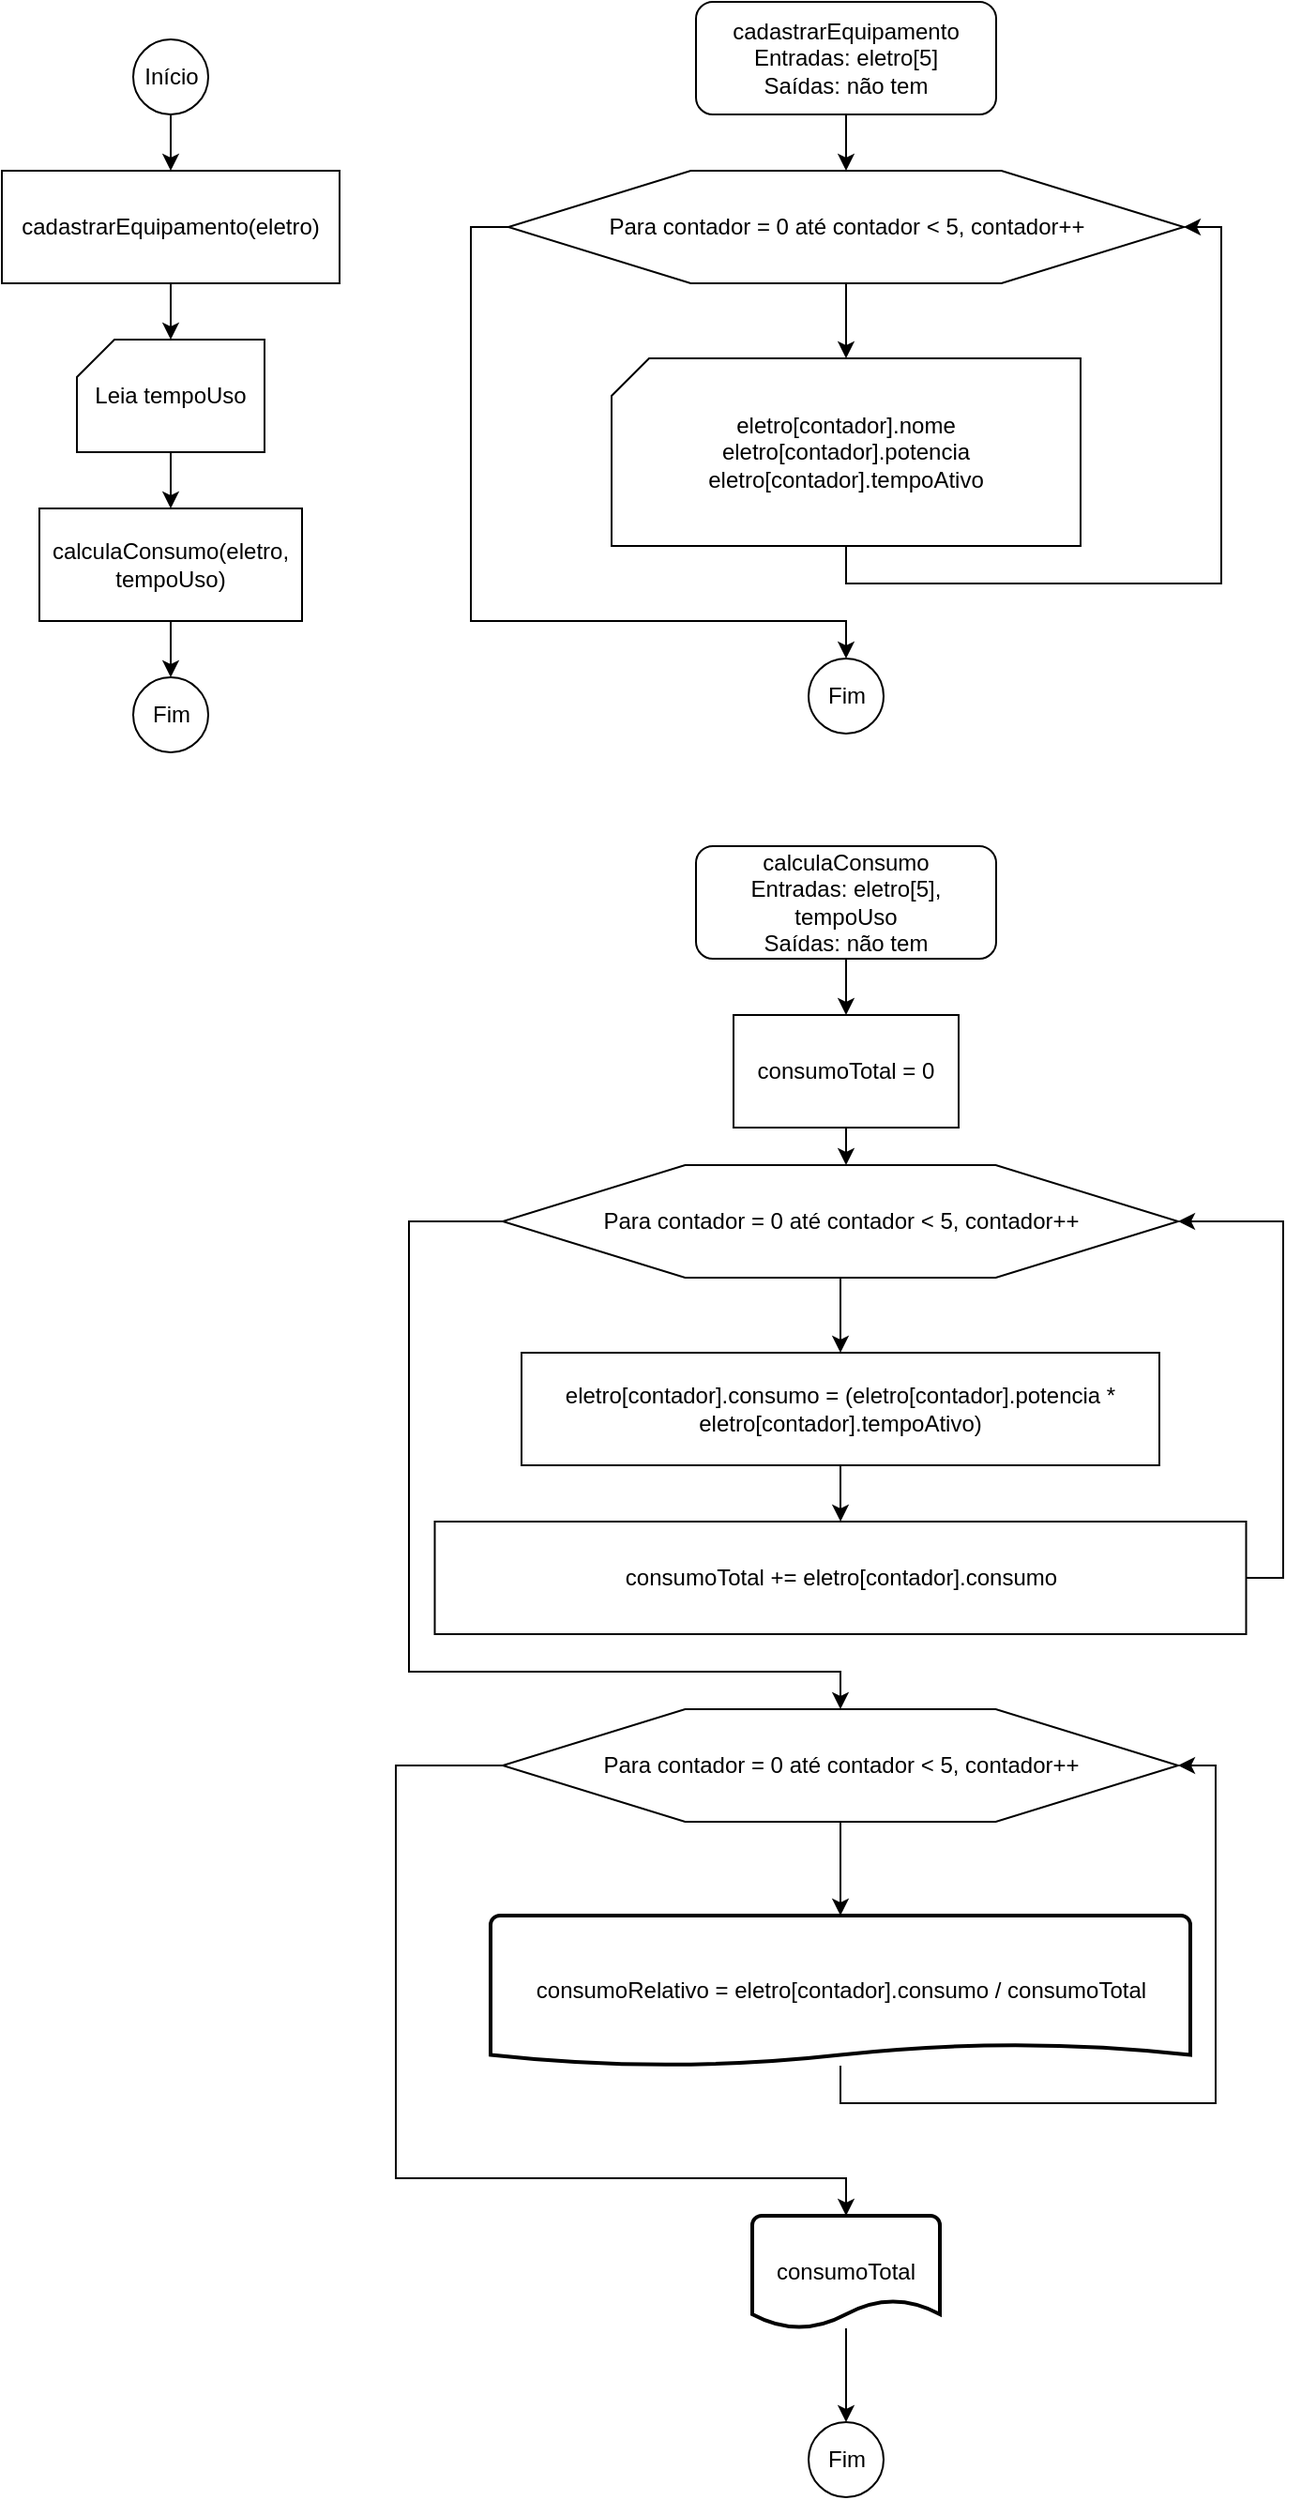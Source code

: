 <mxfile version="19.0.3" type="device"><diagram id="o3ysjRh_pZ8uv_00Hzkz" name="Page-1"><mxGraphModel dx="688" dy="1001" grid="1" gridSize="10" guides="1" tooltips="1" connect="1" arrows="1" fold="1" page="1" pageScale="1" pageWidth="850" pageHeight="1100" math="0" shadow="0"><root><mxCell id="0"/><mxCell id="1" parent="0"/><mxCell id="UcM5qaWyquQIfNXbagHB-8" value="" style="edgeStyle=orthogonalEdgeStyle;rounded=0;orthogonalLoop=1;jettySize=auto;html=1;" edge="1" parent="1" source="UcM5qaWyquQIfNXbagHB-1" target="UcM5qaWyquQIfNXbagHB-3"><mxGeometry relative="1" as="geometry"/></mxCell><mxCell id="UcM5qaWyquQIfNXbagHB-1" value="Início" style="verticalLabelPosition=middle;verticalAlign=middle;html=1;shape=mxgraph.flowchart.on-page_reference;labelPosition=center;align=center;" vertex="1" parent="1"><mxGeometry x="100" y="60" width="40" height="40" as="geometry"/></mxCell><mxCell id="UcM5qaWyquQIfNXbagHB-6" value="" style="edgeStyle=orthogonalEdgeStyle;rounded=0;orthogonalLoop=1;jettySize=auto;html=1;" edge="1" parent="1" source="UcM5qaWyquQIfNXbagHB-3" target="UcM5qaWyquQIfNXbagHB-4"><mxGeometry relative="1" as="geometry"/></mxCell><mxCell id="UcM5qaWyquQIfNXbagHB-3" value="cadastrarEquipamento(eletro)" style="rounded=0;whiteSpace=wrap;html=1;" vertex="1" parent="1"><mxGeometry x="30" y="130" width="180" height="60" as="geometry"/></mxCell><mxCell id="UcM5qaWyquQIfNXbagHB-7" value="" style="edgeStyle=orthogonalEdgeStyle;rounded=0;orthogonalLoop=1;jettySize=auto;html=1;" edge="1" parent="1" source="UcM5qaWyquQIfNXbagHB-4" target="UcM5qaWyquQIfNXbagHB-5"><mxGeometry relative="1" as="geometry"/></mxCell><mxCell id="UcM5qaWyquQIfNXbagHB-4" value="Leia tempoUso" style="verticalLabelPosition=middle;verticalAlign=middle;html=1;shape=card;whiteSpace=wrap;size=20;arcSize=12;labelPosition=center;align=center;" vertex="1" parent="1"><mxGeometry x="70" y="220" width="100" height="60" as="geometry"/></mxCell><mxCell id="UcM5qaWyquQIfNXbagHB-10" value="" style="edgeStyle=orthogonalEdgeStyle;rounded=0;orthogonalLoop=1;jettySize=auto;html=1;" edge="1" parent="1" source="UcM5qaWyquQIfNXbagHB-5" target="UcM5qaWyquQIfNXbagHB-9"><mxGeometry relative="1" as="geometry"/></mxCell><mxCell id="UcM5qaWyquQIfNXbagHB-5" value="calculaConsumo(eletro, tempoUso)" style="rounded=0;whiteSpace=wrap;html=1;" vertex="1" parent="1"><mxGeometry x="50" y="310" width="140" height="60" as="geometry"/></mxCell><mxCell id="UcM5qaWyquQIfNXbagHB-9" value="Fim" style="verticalLabelPosition=middle;verticalAlign=middle;html=1;shape=mxgraph.flowchart.on-page_reference;labelPosition=center;align=center;" vertex="1" parent="1"><mxGeometry x="100" y="400" width="40" height="40" as="geometry"/></mxCell><mxCell id="UcM5qaWyquQIfNXbagHB-14" value="" style="edgeStyle=orthogonalEdgeStyle;rounded=0;orthogonalLoop=1;jettySize=auto;html=1;" edge="1" parent="1" source="UcM5qaWyquQIfNXbagHB-11" target="UcM5qaWyquQIfNXbagHB-13"><mxGeometry relative="1" as="geometry"/></mxCell><mxCell id="UcM5qaWyquQIfNXbagHB-11" value="cadastrarEquipamento&lt;br&gt;Entradas: eletro[5]&lt;br&gt;Saídas: não tem" style="rounded=1;whiteSpace=wrap;html=1;" vertex="1" parent="1"><mxGeometry x="400" y="40" width="160" height="60" as="geometry"/></mxCell><mxCell id="UcM5qaWyquQIfNXbagHB-16" style="edgeStyle=orthogonalEdgeStyle;rounded=0;orthogonalLoop=1;jettySize=auto;html=1;entryX=1;entryY=0.5;entryDx=0;entryDy=0;" edge="1" parent="1" source="UcM5qaWyquQIfNXbagHB-12" target="UcM5qaWyquQIfNXbagHB-13"><mxGeometry relative="1" as="geometry"><Array as="points"><mxPoint x="480" y="350"/><mxPoint x="680" y="350"/><mxPoint x="680" y="160"/></Array></mxGeometry></mxCell><mxCell id="UcM5qaWyquQIfNXbagHB-12" value="eletro[contador].nome&lt;br&gt;eletro[contador].potencia&lt;br&gt;eletro[contador].tempoAtivo" style="verticalLabelPosition=middle;verticalAlign=middle;html=1;shape=card;whiteSpace=wrap;size=20;arcSize=12;labelPosition=center;align=center;" vertex="1" parent="1"><mxGeometry x="355" y="230" width="250" height="100" as="geometry"/></mxCell><mxCell id="UcM5qaWyquQIfNXbagHB-15" value="" style="edgeStyle=orthogonalEdgeStyle;rounded=0;orthogonalLoop=1;jettySize=auto;html=1;" edge="1" parent="1" source="UcM5qaWyquQIfNXbagHB-13" target="UcM5qaWyquQIfNXbagHB-12"><mxGeometry relative="1" as="geometry"/></mxCell><mxCell id="UcM5qaWyquQIfNXbagHB-18" style="edgeStyle=orthogonalEdgeStyle;rounded=0;orthogonalLoop=1;jettySize=auto;html=1;" edge="1" parent="1" source="UcM5qaWyquQIfNXbagHB-13" target="UcM5qaWyquQIfNXbagHB-17"><mxGeometry relative="1" as="geometry"><Array as="points"><mxPoint x="280" y="160"/><mxPoint x="280" y="370"/><mxPoint x="480" y="370"/></Array></mxGeometry></mxCell><mxCell id="UcM5qaWyquQIfNXbagHB-13" value="Para contador = 0 até contador &amp;lt; 5, contador++" style="verticalLabelPosition=middle;verticalAlign=middle;html=1;shape=hexagon;perimeter=hexagonPerimeter2;arcSize=6;size=0.27;labelPosition=center;align=center;" vertex="1" parent="1"><mxGeometry x="300" y="130" width="360" height="60" as="geometry"/></mxCell><mxCell id="UcM5qaWyquQIfNXbagHB-17" value="Fim" style="verticalLabelPosition=middle;verticalAlign=middle;html=1;shape=mxgraph.flowchart.on-page_reference;labelPosition=center;align=center;" vertex="1" parent="1"><mxGeometry x="460" y="390" width="40" height="40" as="geometry"/></mxCell><mxCell id="UcM5qaWyquQIfNXbagHB-25" value="" style="edgeStyle=orthogonalEdgeStyle;rounded=0;orthogonalLoop=1;jettySize=auto;html=1;" edge="1" parent="1" source="UcM5qaWyquQIfNXbagHB-19" target="UcM5qaWyquQIfNXbagHB-24"><mxGeometry relative="1" as="geometry"/></mxCell><mxCell id="UcM5qaWyquQIfNXbagHB-19" value="calculaConsumo&lt;br&gt;Entradas: eletro[5], tempoUso&lt;br&gt;Saídas: não tem" style="rounded=1;whiteSpace=wrap;html=1;" vertex="1" parent="1"><mxGeometry x="400" y="490" width="160" height="60" as="geometry"/></mxCell><mxCell id="UcM5qaWyquQIfNXbagHB-29" style="edgeStyle=orthogonalEdgeStyle;rounded=0;orthogonalLoop=1;jettySize=auto;html=1;" edge="1" parent="1" source="UcM5qaWyquQIfNXbagHB-20" target="UcM5qaWyquQIfNXbagHB-28"><mxGeometry relative="1" as="geometry"><Array as="points"><mxPoint x="247" y="690"/><mxPoint x="247" y="930"/><mxPoint x="477" y="930"/></Array></mxGeometry></mxCell><mxCell id="UcM5qaWyquQIfNXbagHB-36" value="" style="edgeStyle=orthogonalEdgeStyle;rounded=0;orthogonalLoop=1;jettySize=auto;html=1;" edge="1" parent="1" source="UcM5qaWyquQIfNXbagHB-20" target="UcM5qaWyquQIfNXbagHB-35"><mxGeometry relative="1" as="geometry"/></mxCell><mxCell id="UcM5qaWyquQIfNXbagHB-20" value="Para contador = 0 até contador &amp;lt; 5, contador++" style="verticalLabelPosition=middle;verticalAlign=middle;html=1;shape=hexagon;perimeter=hexagonPerimeter2;arcSize=6;size=0.27;labelPosition=center;align=center;" vertex="1" parent="1"><mxGeometry x="297" y="660" width="360" height="60" as="geometry"/></mxCell><mxCell id="UcM5qaWyquQIfNXbagHB-38" style="edgeStyle=orthogonalEdgeStyle;rounded=0;orthogonalLoop=1;jettySize=auto;html=1;entryX=1;entryY=0.5;entryDx=0;entryDy=0;" edge="1" parent="1" source="UcM5qaWyquQIfNXbagHB-22" target="UcM5qaWyquQIfNXbagHB-20"><mxGeometry relative="1" as="geometry"><Array as="points"><mxPoint x="713" y="880"/><mxPoint x="713" y="690"/></Array></mxGeometry></mxCell><mxCell id="UcM5qaWyquQIfNXbagHB-22" value="consumoTotal += eletro[contador].consumo" style="rounded=0;whiteSpace=wrap;html=1;" vertex="1" parent="1"><mxGeometry x="260.75" y="850" width="432.5" height="60" as="geometry"/></mxCell><mxCell id="UcM5qaWyquQIfNXbagHB-33" value="" style="edgeStyle=orthogonalEdgeStyle;rounded=0;orthogonalLoop=1;jettySize=auto;html=1;" edge="1" parent="1" source="UcM5qaWyquQIfNXbagHB-24"><mxGeometry relative="1" as="geometry"><mxPoint x="480.034" y="660" as="targetPoint"/></mxGeometry></mxCell><mxCell id="UcM5qaWyquQIfNXbagHB-24" value="consumoTotal = 0" style="rounded=0;whiteSpace=wrap;html=1;" vertex="1" parent="1"><mxGeometry x="420" y="580" width="120" height="60" as="geometry"/></mxCell><mxCell id="UcM5qaWyquQIfNXbagHB-39" value="" style="edgeStyle=orthogonalEdgeStyle;rounded=0;orthogonalLoop=1;jettySize=auto;html=1;" edge="1" parent="1" source="UcM5qaWyquQIfNXbagHB-28" target="UcM5qaWyquQIfNXbagHB-31"><mxGeometry relative="1" as="geometry"/></mxCell><mxCell id="UcM5qaWyquQIfNXbagHB-44" style="edgeStyle=orthogonalEdgeStyle;rounded=0;orthogonalLoop=1;jettySize=auto;html=1;" edge="1" parent="1" source="UcM5qaWyquQIfNXbagHB-28" target="UcM5qaWyquQIfNXbagHB-43"><mxGeometry relative="1" as="geometry"><Array as="points"><mxPoint x="240" y="980"/><mxPoint x="240" y="1200"/><mxPoint x="480" y="1200"/></Array></mxGeometry></mxCell><mxCell id="UcM5qaWyquQIfNXbagHB-28" value="Para contador = 0 até contador &amp;lt; 5, contador++" style="verticalLabelPosition=middle;verticalAlign=middle;html=1;shape=hexagon;perimeter=hexagonPerimeter2;arcSize=6;size=0.27;labelPosition=center;align=center;" vertex="1" parent="1"><mxGeometry x="297" y="950" width="360" height="60" as="geometry"/></mxCell><mxCell id="UcM5qaWyquQIfNXbagHB-40" style="edgeStyle=orthogonalEdgeStyle;rounded=0;orthogonalLoop=1;jettySize=auto;html=1;entryX=1;entryY=0.5;entryDx=0;entryDy=0;" edge="1" parent="1" source="UcM5qaWyquQIfNXbagHB-31" target="UcM5qaWyquQIfNXbagHB-28"><mxGeometry relative="1" as="geometry"><Array as="points"><mxPoint x="477" y="1160"/><mxPoint x="677" y="1160"/><mxPoint x="677" y="980"/></Array></mxGeometry></mxCell><mxCell id="UcM5qaWyquQIfNXbagHB-31" value="consumoRelativo = eletro[contador].consumo / consumoTotal" style="strokeWidth=2;html=1;shape=mxgraph.flowchart.document2;whiteSpace=wrap;size=0.143;" vertex="1" parent="1"><mxGeometry x="290.5" y="1060" width="373" height="80" as="geometry"/></mxCell><mxCell id="UcM5qaWyquQIfNXbagHB-37" value="" style="edgeStyle=orthogonalEdgeStyle;rounded=0;orthogonalLoop=1;jettySize=auto;html=1;" edge="1" parent="1" source="UcM5qaWyquQIfNXbagHB-35" target="UcM5qaWyquQIfNXbagHB-22"><mxGeometry relative="1" as="geometry"/></mxCell><mxCell id="UcM5qaWyquQIfNXbagHB-35" value="eletro[contador].consumo = (eletro[contador].potencia * eletro[contador].tempoAtivo)" style="rounded=0;whiteSpace=wrap;html=1;" vertex="1" parent="1"><mxGeometry x="307" y="760" width="340" height="60" as="geometry"/></mxCell><mxCell id="UcM5qaWyquQIfNXbagHB-41" value="Fim" style="verticalLabelPosition=middle;verticalAlign=middle;html=1;shape=mxgraph.flowchart.on-page_reference;labelPosition=center;align=center;" vertex="1" parent="1"><mxGeometry x="460" y="1330" width="40" height="40" as="geometry"/></mxCell><mxCell id="UcM5qaWyquQIfNXbagHB-45" value="" style="edgeStyle=orthogonalEdgeStyle;rounded=0;orthogonalLoop=1;jettySize=auto;html=1;" edge="1" parent="1" source="UcM5qaWyquQIfNXbagHB-43" target="UcM5qaWyquQIfNXbagHB-41"><mxGeometry relative="1" as="geometry"/></mxCell><mxCell id="UcM5qaWyquQIfNXbagHB-43" value="consumoTotal" style="strokeWidth=2;html=1;shape=mxgraph.flowchart.document2;whiteSpace=wrap;size=0.25;" vertex="1" parent="1"><mxGeometry x="430" y="1220" width="100" height="60" as="geometry"/></mxCell></root></mxGraphModel></diagram></mxfile>
